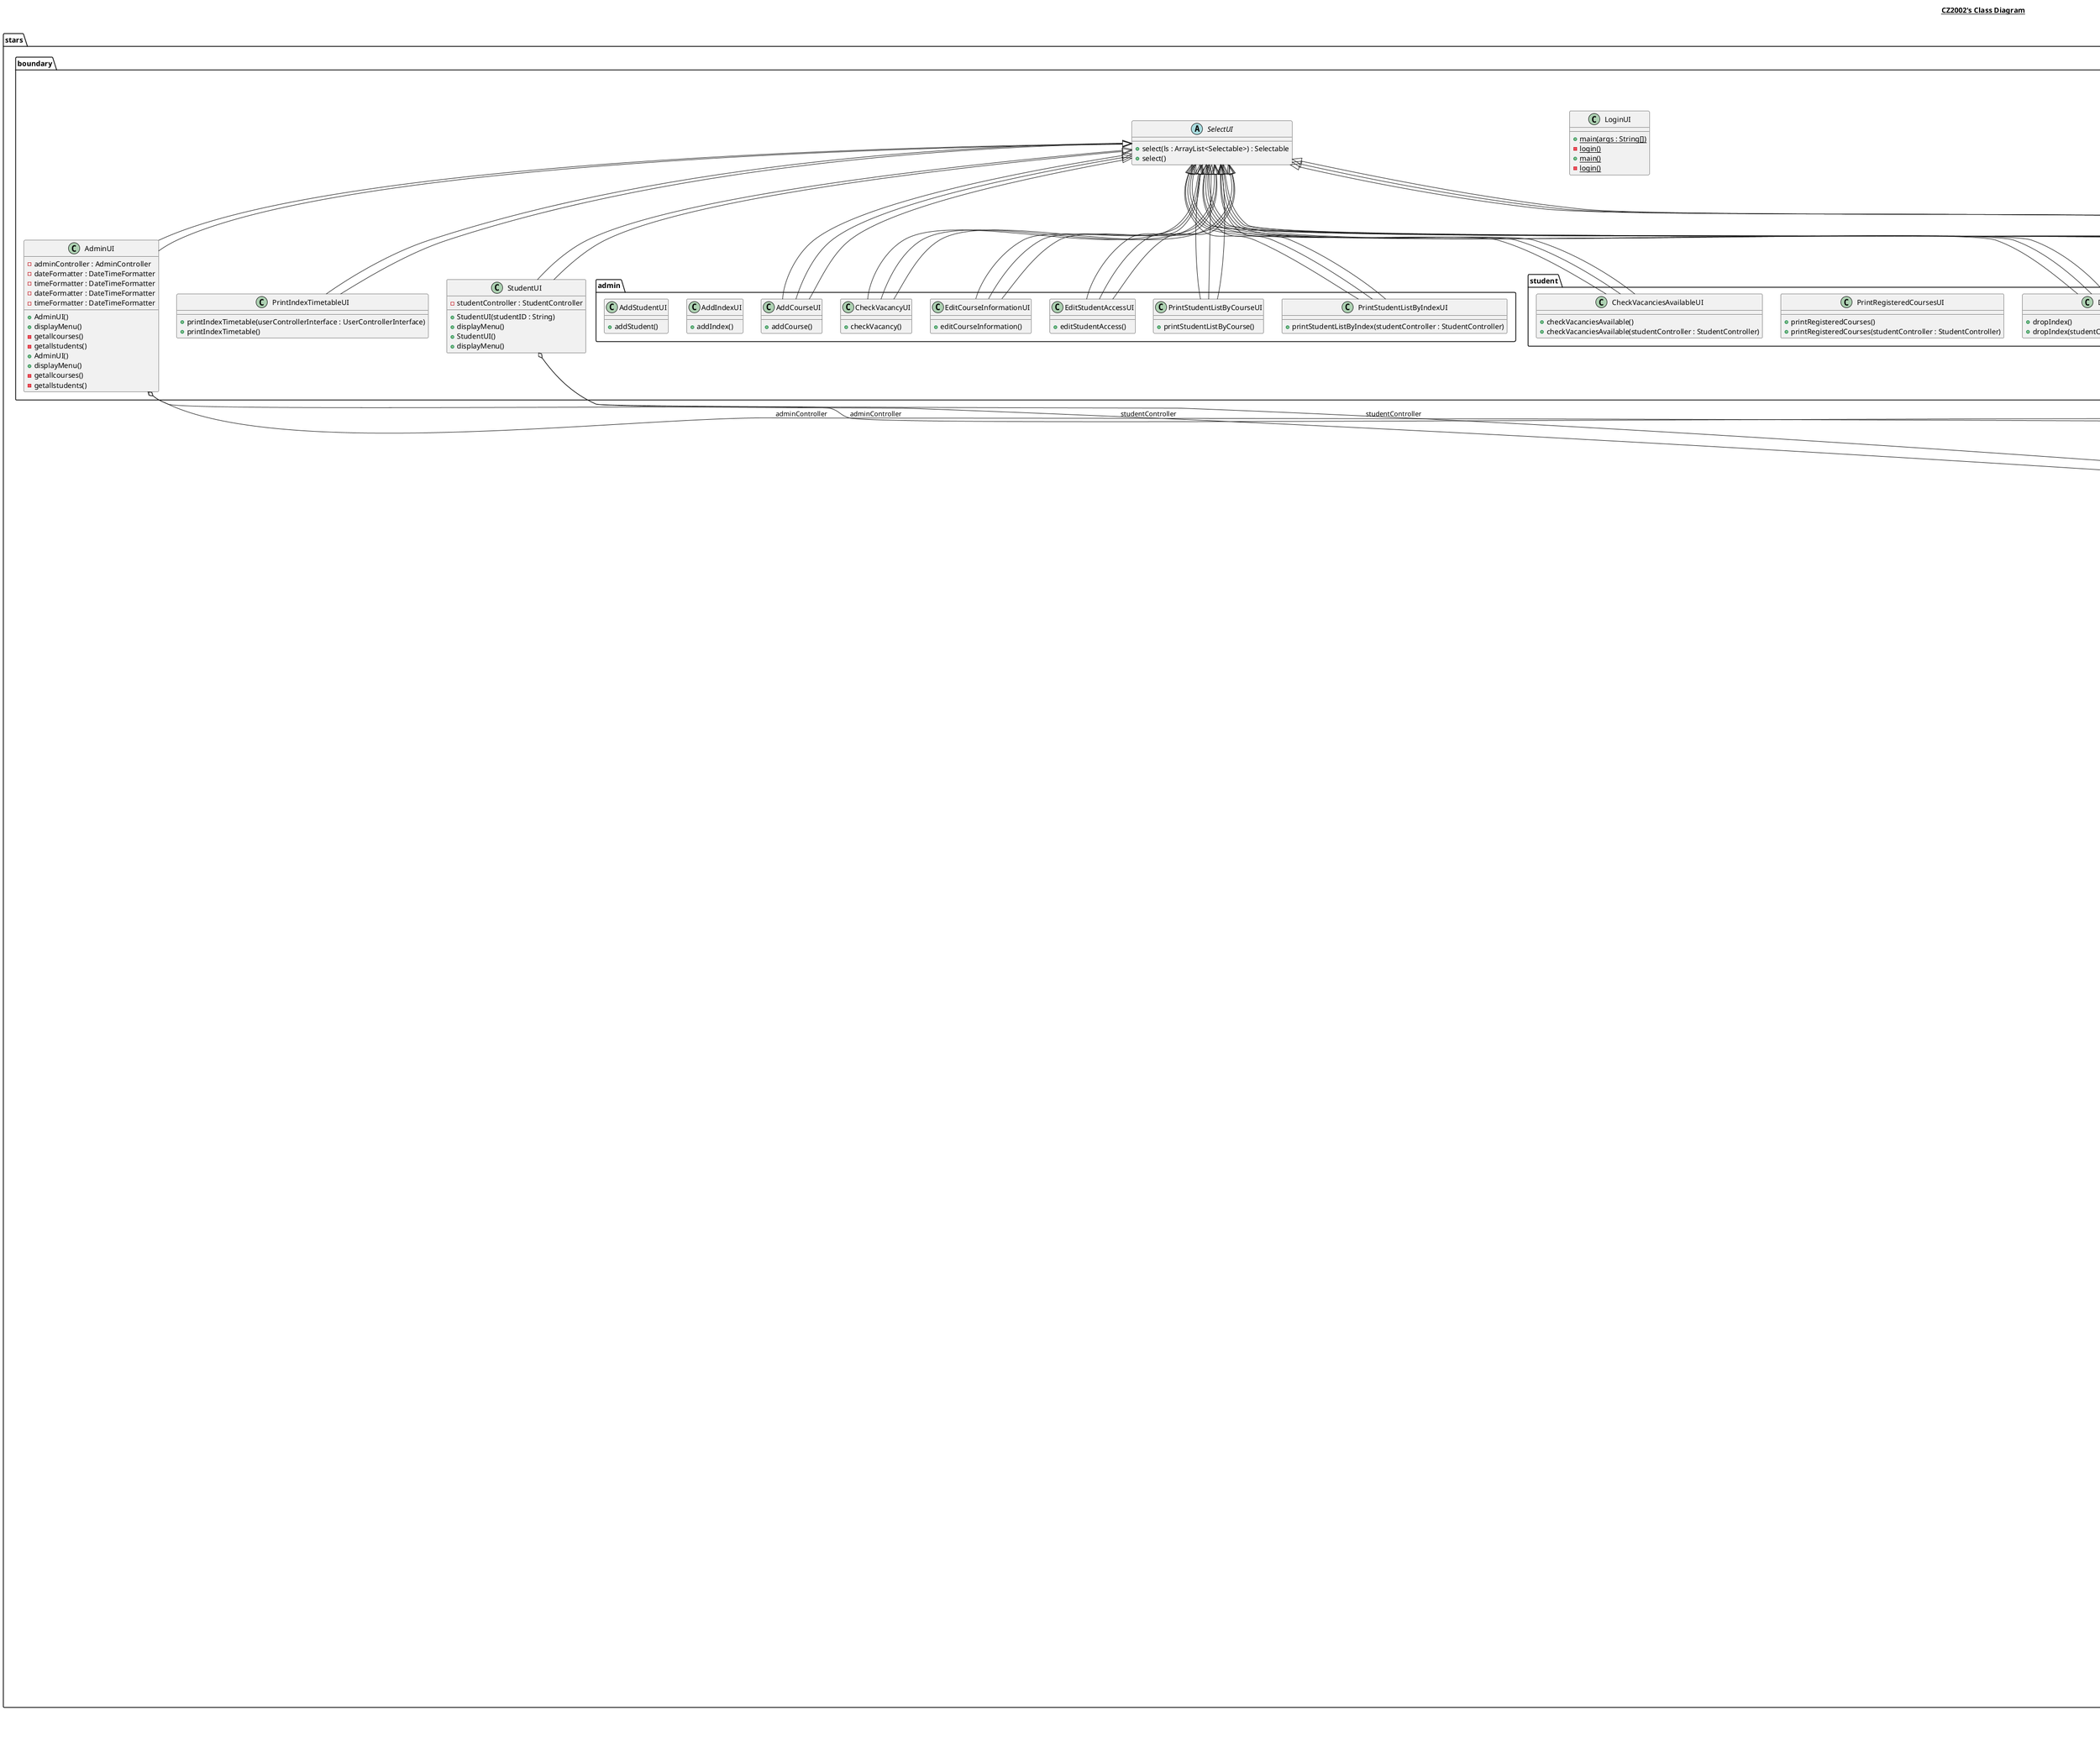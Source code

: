@startuml

title __CZ2002's Class Diagram__\n
  namespace stars.boundary {
    class stars.boundary.AdminUI {
        - adminController : AdminController
        - dateFormatter : DateTimeFormatter
        - timeFormatter : DateTimeFormatter
        + AdminUI()
        + displayMenu()
        - getallcourses()
        - getallstudents()
    }
  }


  namespace stars.boundary {
    class stars.boundary.IndexTimingDisplayer {
        - index : Index
        - HEIGHT : int
        - WIDTH : int
        + IndexTimingDisplayer(index : Index)
        + displayTimetable()
        + pad(s : String) : String
    }
  }


  namespace stars.boundary {
    class stars.boundary.IntScanner {
        {static} + nextInt() : int
    }
  }


  namespace stars.boundary {
    class stars.boundary.LoginUI {
        {static} + main(args : String[])
        {static} - login()
    }
  }


  namespace stars.boundary {
    class stars.boundary.PrintIndexTimetableUI {
        + printIndexTimetable(userControllerInterface : UserControllerInterface)
    }
  }


  namespace stars.boundary {
    abstract class stars.boundary.SelectUI {
        + select(ls : ArrayList<Selectable>) : Selectable
    }
  }


  namespace stars.boundary {
    class stars.boundary.StudentUI {
        - studentController : StudentController
        + StudentUI(studentID : String)
        + displayMenu()
    }
  }


  namespace stars.boundary {
    class stars.boundary.TimetableDisplayer {
        - student : Student
        - HEIGHT : int
        - WIDTH : int
        + TimetableDisplayer(student : Student)
        + displayTimetable()
        + pad(s : String) : String
    }
  }


  stars.boundary.admin.AddCourseUI -up-|> stars.boundary.SelectUI
  stars.boundary.admin.CheckVacancyUI -up-|> stars.boundary.SelectUI
  stars.boundary.admin.EditCourseInformationUI -up-|> stars.boundary.SelectUI
  stars.boundary.admin.EditStudentAccessUI -up-|> stars.boundary.SelectUI
  stars.boundary.admin.PrintStudentListByCourseUI -up-|> stars.boundary.SelectUI
  stars.boundary.admin.PrintStudentListByIndexUI -up-|> stars.boundary.SelectUI

  namespace stars.boundary {
      namespace student {
        class stars.boundary.student.AddIndexUI {
            + addIndex()
        }
      }
    }


    namespace stars.boundary {
      namespace student {
        class stars.boundary.student.ChangeIndexUI {
            + changeIndex()
        }
      }
    }


    namespace stars.boundary {
      namespace student {
        class stars.boundary.student.CheckVacanciesAvailableUI {
            + checkVacanciesAvailable()
        }
      }
    }


    namespace stars.boundary {
      namespace student {
        class stars.boundary.student.DropIndexUI {
            + dropIndex()
        }
      }
    }


    namespace stars.boundary {
      namespace student {
        class stars.boundary.student.PrintRegisteredCoursesUI {
            + printRegisteredCourses()
        }
      }
    }


    namespace stars.boundary {
      namespace student {
        class stars.boundary.student.SwopIndexUI {
            + swopIndex()
        }
      }
    }


    stars.boundary.student.AddIndexUI -up-|> stars.boundary.SelectUI
    stars.boundary.student.ChangeIndexUI -up-|> stars.boundary.SelectUI
    stars.boundary.student.CheckVacanciesAvailableUI -up-|> stars.boundary.SelectUI
    stars.boundary.student.DropIndexUI -up-|> stars.boundary.SelectUI
    stars.boundary.student.SwopIndexUI -up-|> stars.boundary.SelectUI

  namespace stars.boundary {
      class stars.boundary.AdminUI {
          - dateFormatter : DateTimeFormatter
          - timeFormatter : DateTimeFormatter
          + AdminUI()
          + displayMenu()
          - getallcourses()
          - getallstudents()
      }
    }


    namespace stars.boundary {
      class stars.boundary.IndexTimingDisplayer {
          - HEIGHT : int
          - WIDTH : int
          + IndexTimingDisplayer()
          + displayTimetable()
          + pad()
      }
    }


    namespace stars.boundary {
      class stars.boundary.IntScanner {
          {static} + nextInt()
      }
    }


    namespace stars.boundary {
      class stars.boundary.LoginUI {
          {static} + main()
          {static} - login()
      }
    }


    namespace stars.boundary {
      class stars.boundary.PrintIndexTimetableUI {
          + printIndexTimetable()
      }
    }


    namespace stars.boundary {
      abstract class stars.boundary.SelectUI {
          + select()
      }
    }


    namespace stars.boundary {
      class stars.boundary.StudentUI {
          + StudentUI()
          + displayMenu()
      }
    }


    namespace stars.boundary {
      class stars.boundary.TimetableDisplayer {
          - HEIGHT : int
          - WIDTH : int
          + TimetableDisplayer()
          + displayTimetable()
          + pad()
      }
    }


    stars.boundary.AdminUI -up-|> stars.boundary.SelectUI
    stars.boundary.AdminUI o-- stars.controller.AdminController : adminController
    stars.boundary.IndexTimingDisplayer o-- stars.entity.Index : index
    stars.boundary.PrintIndexTimetableUI -up-|> stars.boundary.SelectUI
    stars.boundary.StudentUI -up-|> stars.boundary.SelectUI
    stars.boundary.StudentUI o-- stars.controller.StudentController : studentController
    stars.boundary.TimetableDisplayer o-- stars.entity.Student : student

namespace stars.controller {
    class stars.controller.AdminController {
        + AdminController()
        + addCourse()
        + addIndex()
        + addStudent()
        + addTiming()
        + changeIndexID()
        + createCourse()
        + createIndex()
        + createTiming()
        + dropIndex()
        + editAccess()
        + getCourseList()
        + getStudentList()
        + save()
        + setCourseID()
        + setVacancyLimit()
    }
  }


  namespace stars.controller {
    interface stars.controller.Authenticator {
        {abstract} + authenticate()
    }
  }


  namespace stars.controller {
    class stars.controller.DatabaseManager {
        - DATABASE_FILE : String
        + DatabaseManager()
        + addCourse()
        + addStudent()
        + findStudent()
        + getCoursesArray()
        + getStudentArray()
        + saveInformation()
        - loadInformation()
    }
  }


  namespace stars.controller {
    class stars.controller.FlatFileAdminAuthenticator {
        - ADMIN_ACCOUNT_FILE : String
        + authenticate()
    }
  }


  namespace stars.controller {
    class stars.controller.FlatFileStudentAuthenticator {
        - STUDENT_ACCOUNTS_FILE : String
        + addStudent()
        + authenticate()
        + editAccess()
    }
  }


  namespace stars.controller {
    class stars.controller.IndexStudentAdder {
        + addStudent()
    }
  }


  namespace stars.controller {
    class stars.controller.IndexStudentDropper {
        + dropStudent()
    }
  }


  namespace stars.controller {
    class stars.controller.IndexStudentSwopper {
        + swopStudent()
    }
  }


  namespace stars.controller {
    class stars.controller.LoginController {
        + verifyLogin()
    }
  }


  namespace stars.controller {
    class stars.controller.SetVacancyLimitController {
        + setVacancyLimit()
    }
  }


  namespace stars.controller {
    interface stars.controller.StudentAuthenticator {
        {abstract} + addStudent()
        {abstract} + editAccess()
    }
  }


  namespace stars.controller {
    class stars.controller.StudentController {
        + StudentController()
        + addIndex()
        + changeIndex()
        + displayTimetable()
        + dropIndex()
        + getConfirmedIndex()
        + getCourseList()
        + getRegisteredIndex()
        + getWaitlistedIndex()
        + save()
        + swopIndex()
    }
  }


  namespace stars.controller {
    class stars.controller.TimetableClashChecker {
        + checkClash()
        + checkClash()
    }
  }


  namespace stars.controller {
    interface stars.controller.UserControllerInterface {
        {abstract} + getCourseList()
    }
  }


  stars.controller.AdminController .up.|> stars.controller.UserControllerInterface
  stars.controller.AdminController o-- stars.controller.DatabaseManager : dbManager
  stars.controller.DatabaseManager o-- stars.entity.Database : db
  stars.controller.FlatFileAdminAuthenticator .up.|> stars.controller.Authenticator
  stars.controller.FlatFileStudentAuthenticator .up.|> stars.controller.StudentAuthenticator
  stars.controller.StudentController .up.|> stars.controller.UserControllerInterface
  stars.controller.StudentController o-- stars.controller.DatabaseManager : dbManager
  stars.controller.StudentController o-- stars.boundary.TimetableDisplayer : displayer
  stars.controller.StudentController o-- stars.entity.Student : myStudent

    namespace stars.entity {
    class stars.entity.Course {
        - au : int
        - courseID : String
        - courseName : String
        - indexList : ArrayList<Index>
        - school : String
        + Course(courseID : String, au : int, school : String, courseName : String)
        + addIndex(newIndex : Index) : boolean
        + getAu() : int
        + getCourseID() : String
        + getCourseName() : String
        + getIndexList() : ArrayList<Index>
        + getSchool() : String
        + print() : String
        + setAu(au : int)
        + setCourseID(courseID : String)
        + setCourseName(courseName : String)
        + setIndexList(indexList ArrayList<Index>) 
        + setSchool(school : String)
    }
  }


  namespace stars.entity {
    class stars.entity.Database {
        - coursesArray : ArrayList<Course>
        - studentArray : ArrayList<Student>
        + Database()
        + addCourse(course : Course) : boolean
        + addStudent(student : Student) : boolean
        + findStudent(studentID : String) : Student
        + getCoursesArray() : ArrayList<Course>
        + getStudentArray() : ArrayList<Student>
    }
  }


  namespace stars.entity {
    class stars.entity.EmailService {
        - student : Student
        - password : String
        - username : String
        + EmailService(student Student)
        + sendNotification(index : Index)
    }
  }


  namespace stars.entity {
    class stars.entity.Index {
        - confirmedList : ArrayList<Student>
        - indexNumber : int
        - timings : ArrayList<Timing>
        - vacancy : int
        - vacancyLimit : int
        - course : Course
        - waitList : ArrayList<Student>
        + Index(course : Course, vacancy : int, indexNumber : int)
        + addStudentToConfirmedList(student : Student)
        + addStudentToWaitList(student : Student)
        + addTiming(newTiming : Timing) : boolean
        + dequeueStudent() : Student
        + dropStudentFromConfirmedList(student : Student)
        + dropStudentFromWaitList(student : Student)
        + getAU() : int
        + getConfirmedList() : ArrayList<Student>
        + getCourse() : Course
        + getIndexNumber() : int
        + getTimings() ArrayList<Timing>
        + getVacancy() : int
        + getVacancyLimit() : int
        + getWaitList() : ArrayList<Student> 
        + insertStudentToWaitList(student : Student, location : int)
        + print() : String
        + setConfirmedList(confirmedList : ArrayList<Student>)
        + setCourse(course : Course)
        + setIndexNumber(indexNumber : int)
        + setTimings(timings : ArrayList<Timing>)
        + setVacancy(vacancy : UserControllerInterface)
        + setVacancyLimit(newVacancyLimit : int)
        + setWaitList(waitList : ArrayList<Student>)
    }
  }


  namespace stars.entity {
    interface stars.entity.NotificationInterface {
        {abstract} + sendNotification(index : Index)
    }
  }


  namespace stars.entity {
    interface stars.entity.Selectable {
        {abstract} + print() : String
    }
  }


  namespace stars.entity {
    class stars.entity.Student {
        - degree : String
        - email : String
        - gender : String
        - nationality : String
        - studentID : String
        - studentName : String
        - registeredCourses : StudentRegisteredCourses
        - notificationService : NotificationInterface
        + Student(studentName : String, nationality : String, gender : String, studentID : String, degree : String, email : String)
        + addIndex(index : Index) : boolean
        + changeIndex(oldIndex : Index, newIndex : Index) : boolean
        + checkChangeIndex(friendIndex : Index, myIndex : Index) : boolean
        + dropIndex(index : Index) : boolean
        + getConfirmedIndex() : ArrayList<Index>
        + getDegree() : String
        + getEmail() : String
        + getGender() : String
        + getNationality() : String
        + getRegisteredIndex() : ArrayList<Index>
        + getStudentID() : String
        + getStudentName() : String
        + getWaitlistedIndex() : ArrayList<Index>
        + getregisteredCourses() : StudentRegisteredCourses
        + moveToConfirmed(index : Index)
        + print() : String
        + sendNotification(index : Index)
        + swopPlaces(friendIndex : Index, friend : Student) : boolean
    }
  }


  namespace stars.entity {
    class stars.entity.StudentRegisteredCourses {
        - AU : int
        - confirmedIndexArray : ArrayList<Index>
        - waitlistedIndexArray : ArrayList<Index>
        - owner : Student
        + StudentRegisteredCourses(owner : Student)
        + addAU(au : int)
        + addIndex(index : Index) : boolean
        + addToConfirmedIndexArray(index : Index)
        + addToWaitlistedIndexArray(index : Index)
        + changeIndex(oldIndex : Index, newIndex : Index) : boolean
        + dropIndex(index : Index) : boolean
        + getAU() : int
        + getConfirmedIndexArray() : ArrayList<Index>
        + getIndexList() : ArrayList<Index>
        + getOwner() : Student
        + getWaitlistedIndexArray() : ArrayList<Index>
        + moveToConfirmed(index : Index)
        + removeFromConfirmedIndexArray(index : Index)
        + removeFromWaitlistedIndexArray(index : Index)
        + swopPlaces(friendIndex : Index, friend : Student) : boolean
    }
  }


  namespace stars.entity {
    class stars.entity.Timing {
        - end : LocalTime
        - start : LocalTime
        - day : Day
        - type : Type
        + Timing(day : Day, type : Type, start : LocalTime, end : LocalTime)
        + checkOverlap(otherTiming : Timing) : boolean
        + getDay() : Day
        + getEnd() : LocalTime
        + getStart() : LocalTime
        + getType() : Type
        + setEnd(end : LocalTime)
        + setStart(start : LocalTime)
    }
  }


  namespace stars.entity {
    enum Day {
      FRI
      MON
      THU
      TUE
      WED
    }
  }


  namespace stars.entity {
    enum Type {
      LAB
      LEC
      TUT
    }
  }

    namespace stars.boundary {
      namespace admin {
        class stars.boundary.admin.AddCourseUI {
            + addCourse()
        }
      }
    }


    namespace stars.boundary {
      namespace admin {
        class stars.boundary.admin.AddIndexUI {
            + addIndex()
        }
      }
    }


    namespace stars.boundary {
      namespace admin {
        class stars.boundary.admin.AddStudentUI {
            + addStudent()
        }
      }
    }


    namespace stars.boundary {
      namespace admin {
        class stars.boundary.admin.CheckVacancyUI {
            + checkVacancy()
        }
      }
    }


    namespace stars.boundary {
      namespace admin {
        class stars.boundary.admin.EditCourseInformationUI {
            + editCourseInformation()
        }
      }
    }


    namespace stars.boundary {
      namespace admin {
        class stars.boundary.admin.EditStudentAccessUI {
            + editStudentAccess()
        }
      }
    }


    namespace stars.boundary {
      namespace admin {
        class stars.boundary.admin.PrintStudentListByCourseUI {
            + printStudentListByCourse()
        }
      }
    }


    namespace stars.boundary {
      namespace admin {
        class stars.boundary.admin.PrintStudentListByIndexUI {
            + printStudentListByIndex(studentController : StudentController)
        }
      }
    }


      namespace stars.boundary {
        namespace student {
          class stars.boundary.student.AddIndexUI {
              + addIndex(studentController : StudentController)
          }
        }
      }


      namespace stars.boundary {
        namespace student {
          class stars.boundary.student.ChangeIndexUI {
              + changeIndex(studentController : StudentController)
          }
        }
      }


      namespace stars.boundary {
        namespace student {
          class stars.boundary.student.CheckVacanciesAvailableUI {
              + checkVacanciesAvailable(studentController : StudentController)
          }
        }
      }


      namespace stars.boundary {
        namespace student {
          class stars.boundary.student.DropIndexUI {
              + dropIndex(studentController : StudentController)
          }
        }
      }


      namespace stars.boundary {
        namespace student {
          class stars.boundary.student.PrintRegisteredCoursesUI {
              + printRegisteredCourses(studentController : StudentController)
          }
        }
      }


      namespace stars.boundary {
        namespace student {
          class stars.boundary.student.SwopIndexUI {
              + swopIndex(studentController : StudentController)
          }
        }
      }


      stars.boundary.student.AddIndexUI -up-|> stars.boundary.SelectUI
      stars.boundary.student.ChangeIndexUI -up-|> stars.boundary.SelectUI
      stars.boundary.student.CheckVacanciesAvailableUI -up-|> stars.boundary.SelectUI
      stars.boundary.student.DropIndexUI -up-|> stars.boundary.SelectUI
      stars.boundary.student.SwopIndexUI -up-|> stars.boundary.SelectUI





    stars.boundary.admin.AddCourseUI -up-|> stars.boundary.SelectUI
    stars.boundary.admin.CheckVacancyUI -up-|> stars.boundary.SelectUI
    stars.boundary.admin.EditCourseInformationUI -up-|> stars.boundary.SelectUI
    stars.boundary.admin.EditStudentAccessUI -up-|> stars.boundary.SelectUI
    stars.boundary.admin.PrintStudentListByCourseUI -up-|> stars.boundary.SelectUI
    stars.boundary.admin.PrintStudentListByIndexUI -up-|> stars.boundary.SelectUI




  stars.entity.Course .up.|> java.io.Serializable
  stars.entity.Course .up.|> stars.entity.Selectable
  stars.entity.Database .up.|> java.io.Serializable
  stars.entity.EmailService .up.|> stars.entity.NotificationInterface
  stars.entity.EmailService o-- stars.entity.Student : student
  stars.entity.Index .up.|> java.io.Serializable
  stars.entity.Index .up.|> stars.entity.Selectable
  stars.entity.Index o-- stars.entity.Course : course
  stars.entity.Student .up.|> java.io.Serializable
  stars.entity.Student .up.|> stars.entity.Selectable
  stars.entity.Student o-- stars.entity.NotificationInterface : notificationService
  stars.entity.Student o-- stars.entity.StudentRegisteredCourses : registeredCourses
  stars.entity.StudentRegisteredCourses .up.|> java.io.Serializable
  stars.entity.StudentRegisteredCourses o-- stars.entity.Student : owner
  stars.entity.Timing .up.|> java.io.Serializable
  stars.entity.Timing o-- stars.entity.Timing.Day : day
  stars.entity.Timing o-- stars.entity.Timing.Type : type
  stars.entity.Timing +-down- stars.entity.Timing.Day
  stars.entity.Timing +-down- stars.entity.Timing.Type



  

  stars.boundary.AdminUI -up-|> stars.boundary.SelectUI
  stars.boundary.AdminUI o-- stars.controller.AdminController : adminController
  stars.boundary.IndexTimingDisplayer o-- stars.entity.Index : index
  stars.boundary.PrintIndexTimetableUI -up-|> stars.boundary.SelectUI
  stars.boundary.StudentUI -up-|> stars.boundary.SelectUI
  stars.boundary.StudentUI o-- stars.controller.StudentController : studentController
  stars.boundary.TimetableDisplayer o-- stars.entity.Student : student
  stars.boundary.admin.AddCourseUI -up-|> stars.boundary.SelectUI
  stars.boundary.admin.CheckVacancyUI -up-|> stars.boundary.SelectUI
  stars.boundary.admin.EditCourseInformationUI -up-|> stars.boundary.SelectUI
  stars.boundary.admin.EditStudentAccessUI -up-|> stars.boundary.SelectUI
  stars.boundary.admin.PrintStudentListByCourseUI -up-|> stars.boundary.SelectUI
  stars.boundary.admin.PrintStudentListByIndexUI -up-|> stars.boundary.SelectUI
  stars.boundary.student.AddIndexUI -up-|> stars.boundary.SelectUI
  stars.boundary.student.ChangeIndexUI -up-|> stars.boundary.SelectUI
  stars.boundary.student.CheckVacanciesAvailableUI -up-|> stars.boundary.SelectUI
  stars.boundary.student.DropIndexUI -up-|> stars.boundary.SelectUI
  stars.boundary.student.SwopIndexUI -up-|> stars.boundary.SelectUI
  stars.controller.AdminController .up.|> stars.controller.UserControllerInterface
  stars.controller.AdminController o-- stars.controller.DatabaseManager : dbManager
  stars.controller.DatabaseManager o-- stars.entity.Database : db
  stars.controller.FlatFileAdminAuthenticator .up.|> stars.controller.Authenticator
  stars.controller.FlatFileStudentAuthenticator .up.|> stars.controller.StudentAuthenticator
  stars.controller.StudentController .up.|> stars.controller.UserControllerInterface
  stars.controller.StudentController o-- stars.controller.DatabaseManager : dbManager
  stars.controller.StudentController o-- stars.boundary.TimetableDisplayer : displayer
  stars.controller.StudentController o-- stars.entity.Student : myStudent
  stars.entity.Course .up.|> java.io.Serializable
  stars.entity.Course .up.|> stars.entity.Selectable
  stars.entity.Database .up.|> java.io.Serializable
  stars.entity.EmailService .up.|> stars.entity.NotificationInterface
  stars.entity.EmailService o-- stars.entity.Student : student
  stars.entity.Index .up.|> java.io.Serializable
  stars.entity.Index .up.|> stars.entity.Selectable
  stars.entity.Index o-- stars.entity.Course : course
  stars.entity.Student .up.|> java.io.Serializable
  stars.entity.Student .up.|> stars.entity.Selectable
  stars.entity.Student o-- stars.entity.NotificationInterface : notificationService
  stars.entity.Student o-- stars.entity.StudentRegisteredCourses : registeredCourses
  stars.entity.StudentRegisteredCourses .up.|> java.io.Serializable
  stars.entity.StudentRegisteredCourses o-- stars.entity.Student : owner
  stars.entity.Timing .up.|> java.io.Serializable
  stars.entity.Timing o-- stars.entity.Timing.Day : day
  stars.entity.Timing o-- stars.entity.Timing.Type : type


right footer


PlantUML diagram generated by SketchIt! (https://bitbucket.org/pmesmeur/sketch.it)
For more information about this tool, please contact philippe.mesmeur@gmail.com
endfooter

@enduml

